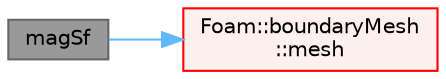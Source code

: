 digraph "magSf"
{
 // LATEX_PDF_SIZE
  bgcolor="transparent";
  edge [fontname=Helvetica,fontsize=10,labelfontname=Helvetica,labelfontsize=10];
  node [fontname=Helvetica,fontsize=10,shape=box,height=0.2,width=0.4];
  rankdir="LR";
  Node1 [id="Node000001",label="magSf",height=0.2,width=0.4,color="gray40", fillcolor="grey60", style="filled", fontcolor="black",tooltip=" "];
  Node1 -> Node2 [id="edge1_Node000001_Node000002",color="steelblue1",style="solid",tooltip=" "];
  Node2 [id="Node000002",label="Foam::boundaryMesh\l::mesh",height=0.2,width=0.4,color="red", fillcolor="#FFF0F0", style="filled",URL="$classFoam_1_1boundaryMesh.html#aa3a3eb167052e351e67647a156f8a203",tooltip=" "];
}
